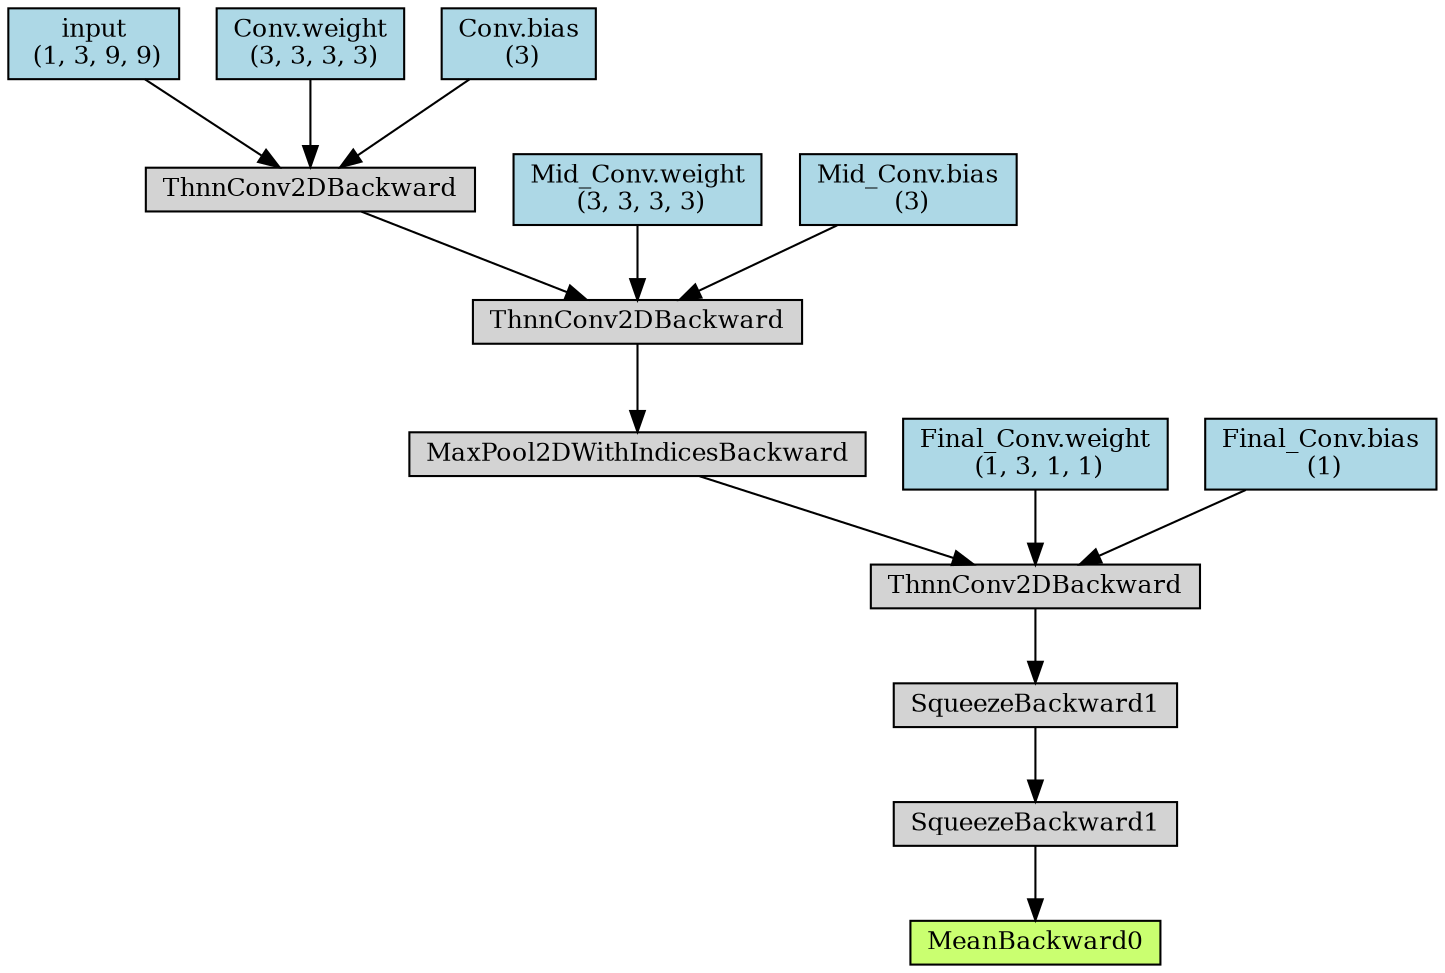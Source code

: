 digraph {
	graph [size="12,12"]
	node [align=left fontsize=12 height=0.2 ranksep=0.1 shape=box style=filled]
	1886877654152 [label=MeanBackward0 fillcolor=darkolivegreen1]
	1886877674576 -> 1886877654152
	1886877674576 [label=SqueezeBackward1]
	1886877729792 -> 1886877674576
	1886877729792 [label=SqueezeBackward1]
	1886877729904 -> 1886877729792
	1886877729904 [label=ThnnConv2DBackward]
	1886877832360 -> 1886877729904
	1886877832360 [label=MaxPool2DWithIndicesBackward]
	1886877832584 -> 1886877832360
	1886877832584 [label=ThnnConv2DBackward]
	1886877832696 -> 1886877832584
	1886877832696 [label=ThnnConv2DBackward]
	1886877832920 -> 1886877832696
	1886877832920 [label="input
 (1, 3, 9, 9)" fillcolor=lightblue]
	1886877832976 -> 1886877832696
	1886877832976 [label="Conv.weight
 (3, 3, 3, 3)" fillcolor=lightblue]
	1886877833032 -> 1886877832696
	1886877833032 [label="Conv.bias
 (3)" fillcolor=lightblue]
	1886877832752 -> 1886877832584
	1886877832752 [label="Mid_Conv.weight
 (3, 3, 3, 3)" fillcolor=lightblue]
	1886877832808 -> 1886877832584
	1886877832808 [label="Mid_Conv.bias
 (3)" fillcolor=lightblue]
	1886877832416 -> 1886877729904
	1886877832416 [label="Final_Conv.weight
 (1, 3, 1, 1)" fillcolor=lightblue]
	1886877832472 -> 1886877729904
	1886877832472 [label="Final_Conv.bias
 (1)" fillcolor=lightblue]
}
